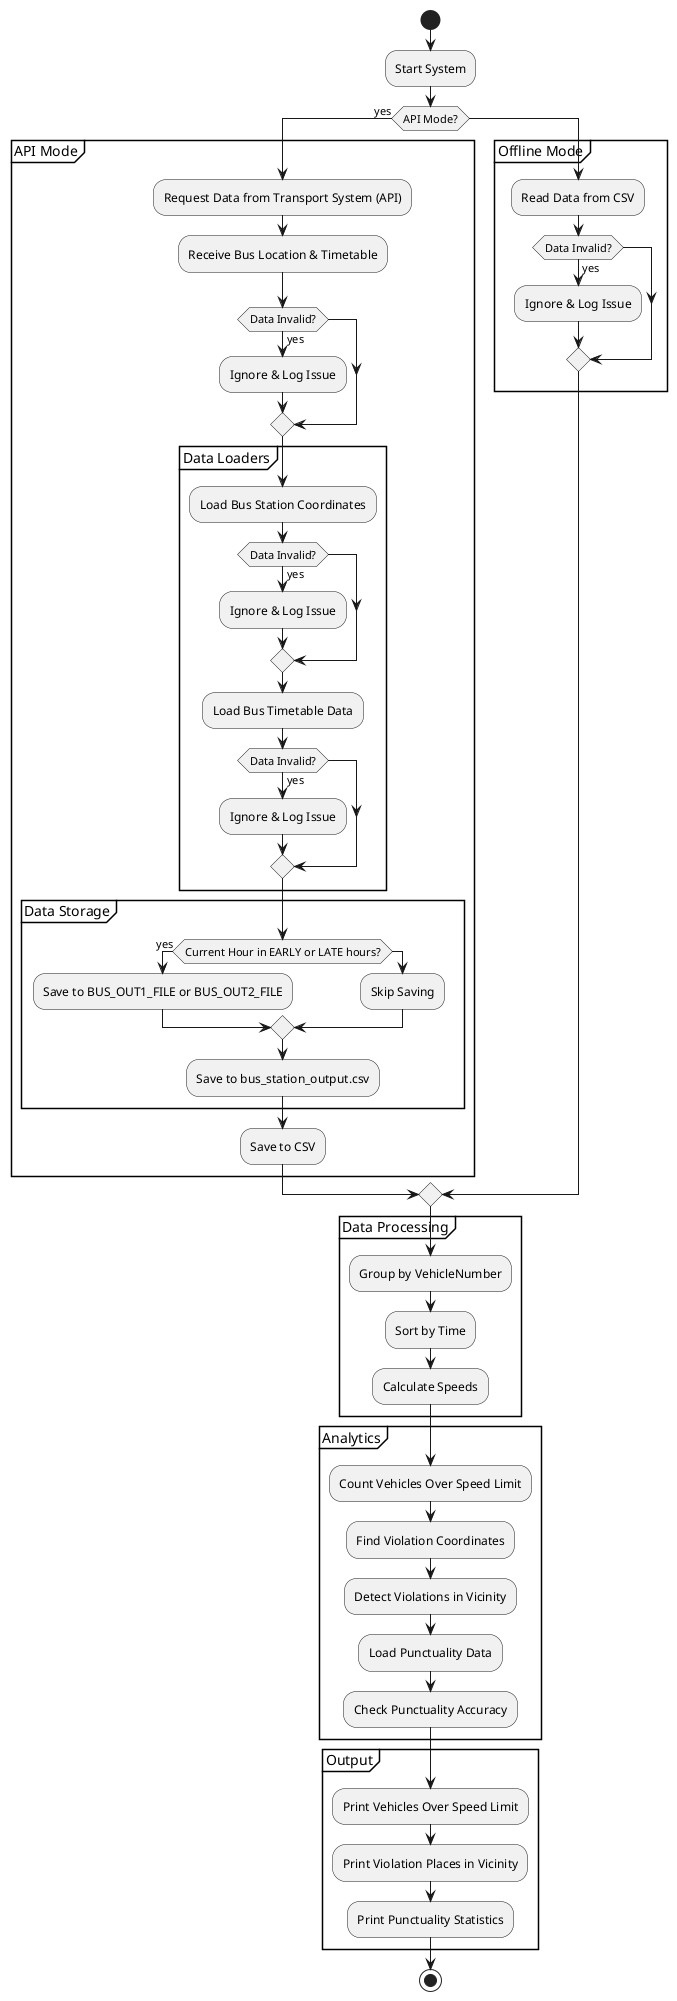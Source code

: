 @startuml

start

:Start System;

if (API Mode?) then (yes)
    partition "API Mode" {
        :Request Data from Transport System (API);
        :Receive Bus Location & Timetable;
        if (Data Invalid?) then (yes)
            :Ignore & Log Issue;
        endif

        partition "Data Loaders" {
            :Load Bus Station Coordinates;
            if (Data Invalid?) then (yes)
                :Ignore & Log Issue;
            endif

            :Load Bus Timetable Data;
            if (Data Invalid?) then (yes)
                :Ignore & Log Issue;
            endif
        }

        partition "Data Storage" {
            if (Current Hour in EARLY or LATE hours?) then (yes)
                :Save to BUS_OUT1_FILE or BUS_OUT2_FILE;
            else
                :Skip Saving;
            endif
            :Save to bus_station_output.csv;
        }

        :Save to CSV;
    }
else
    partition "Offline Mode" {
        :Read Data from CSV;
        if (Data Invalid?) then (yes)
            :Ignore & Log Issue;
        endif
    }
endif

partition "Data Processing" {
    :Group by VehicleNumber;
    :Sort by Time;
    :Calculate Speeds;
}

partition "Analytics" {
    :Count Vehicles Over Speed Limit;
    :Find Violation Coordinates;
    :Detect Violations in Vicinity;
    :Load Punctuality Data;
    :Check Punctuality Accuracy;
}

partition "Output" {
    :Print Vehicles Over Speed Limit;
    :Print Violation Places in Vicinity;
    :Print Punctuality Statistics;
}

stop
@enduml
